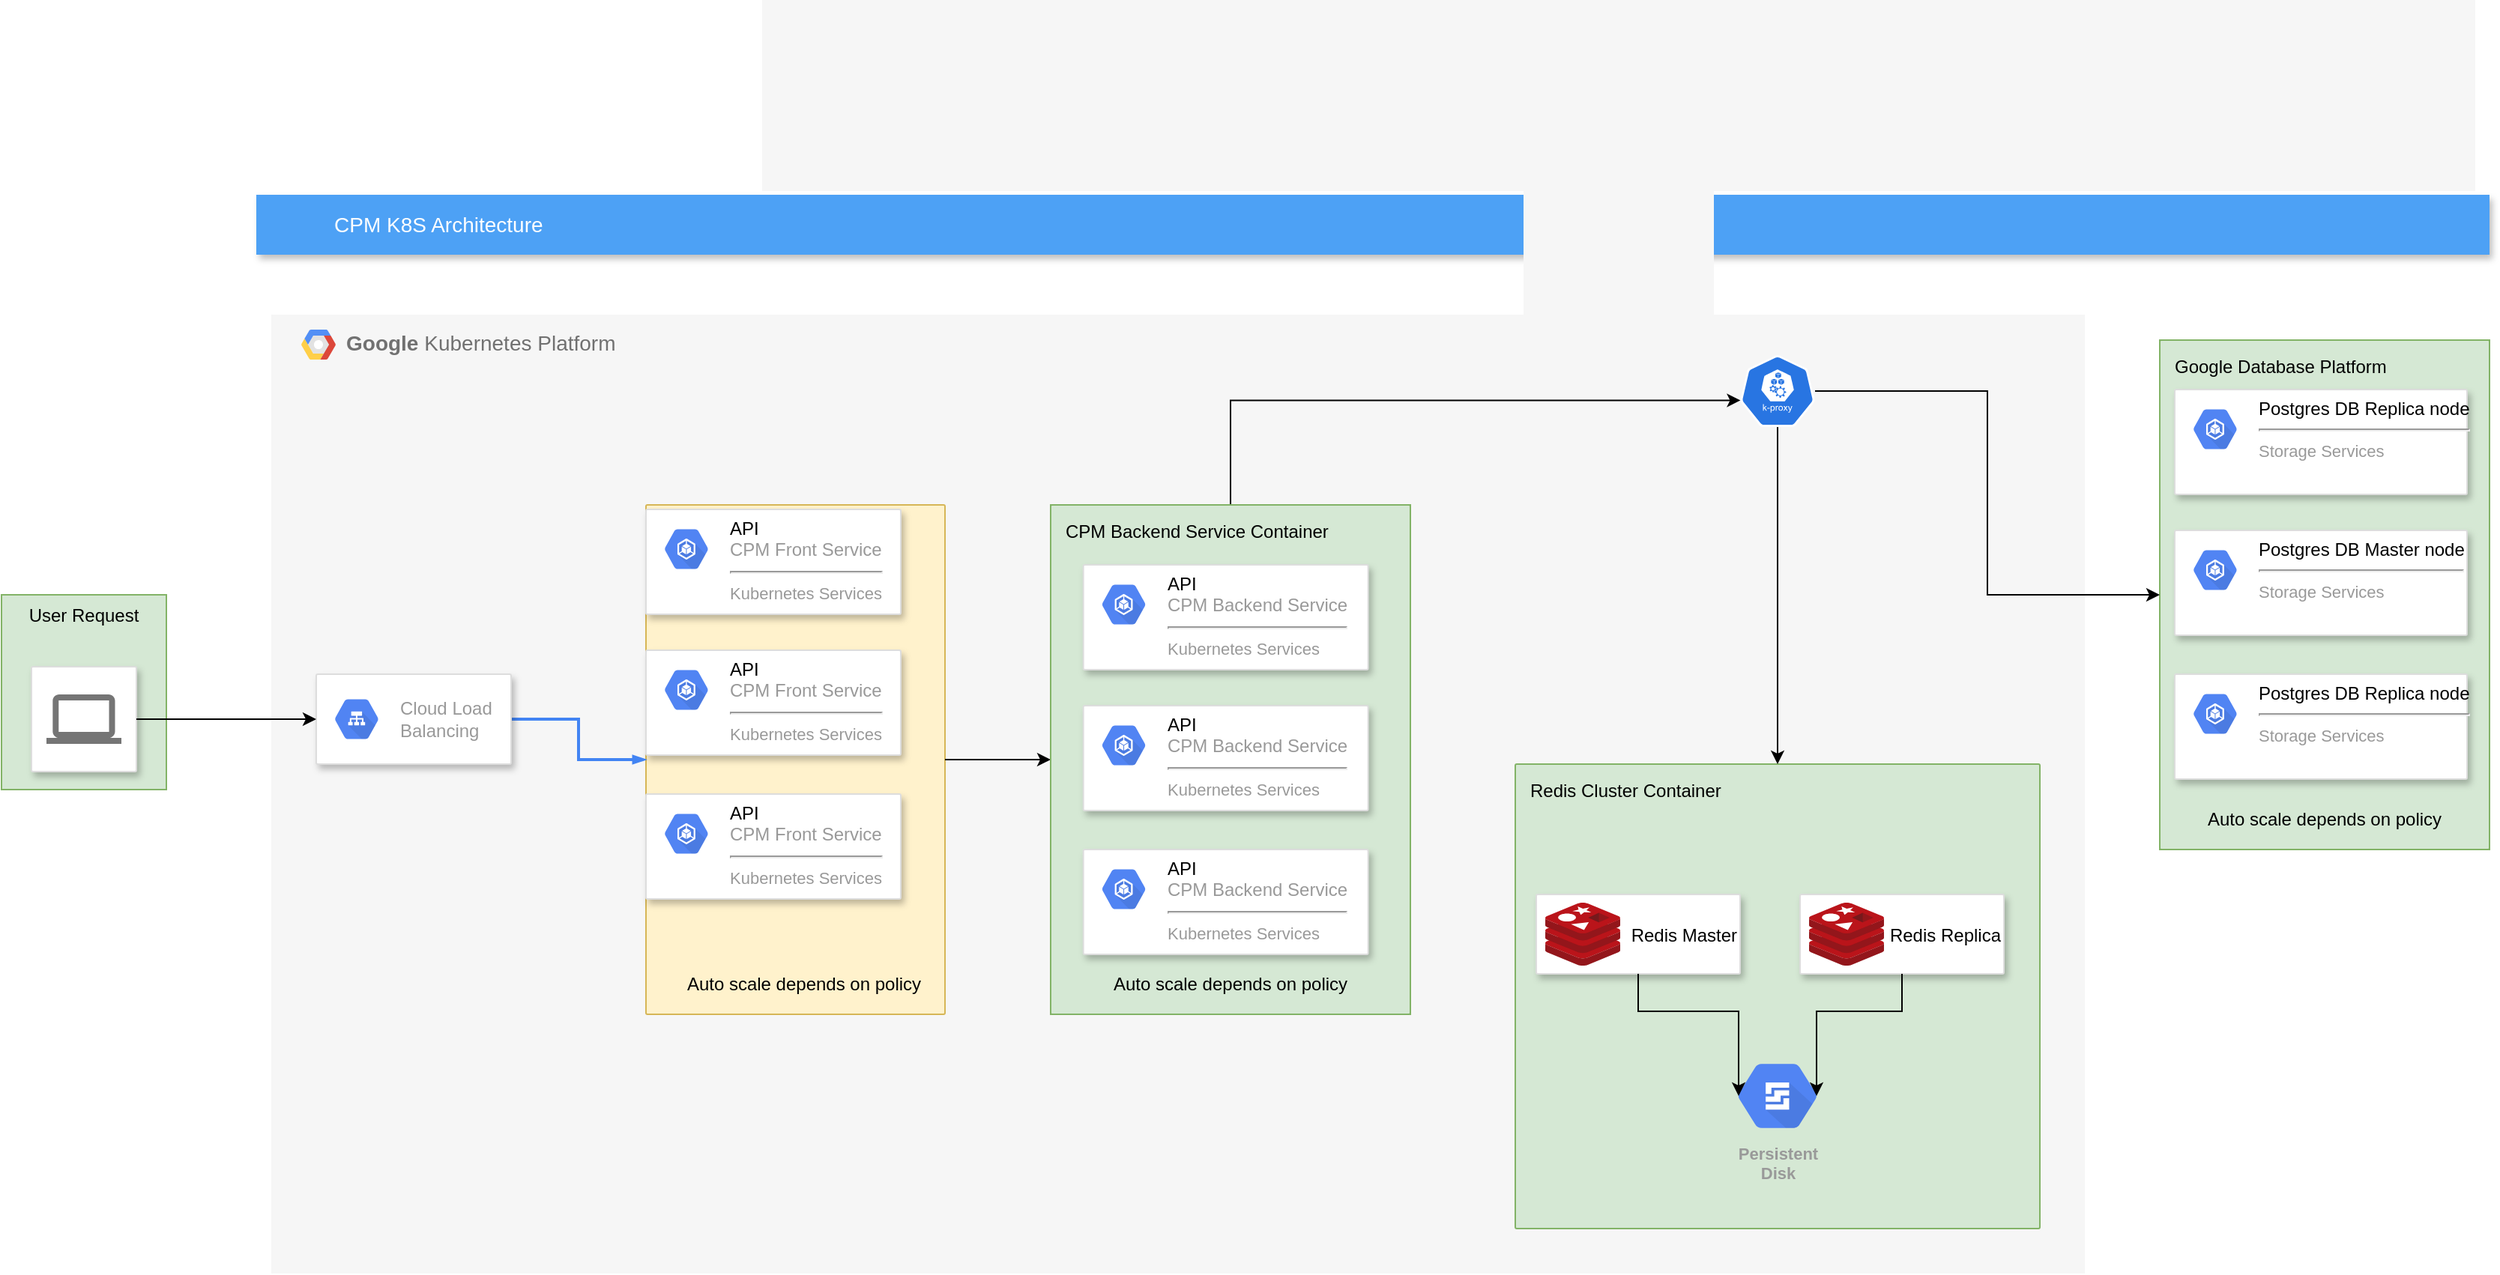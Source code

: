 <mxfile version="13.6.6" type="device"><diagram id="f106602c-feb2-e66a-4537-3a34d633f6aa" name="Page-1"><mxGraphModel dx="2184" dy="1903" grid="1" gridSize="10" guides="1" tooltips="1" connect="1" arrows="1" fold="1" page="1" pageScale="1" pageWidth="1169" pageHeight="827" background="#ffffff" math="0" shadow="0"><root><mxCell id="0"/><mxCell id="1" parent="0"/><mxCell id="14" value="&lt;b&gt;Google &lt;/b&gt;Kubernetes Platform" style="fillColor=#F6F6F6;strokeColor=none;shadow=0;gradientColor=none;fontSize=14;align=left;spacing=10;fontColor=#717171;9E9E9E;verticalAlign=top;spacingTop=-4;fontStyle=0;spacingLeft=40;html=1;" parent="1" vertex="1"><mxGeometry x="270" y="120" width="1210" height="640" as="geometry"/></mxCell><mxCell id="CVCwjj3DLdOd9N9wywKX-1023" value="" style="group;strokeColor=#82b366;fillColor=#D5E8D4;container=0;" vertex="1" connectable="0" parent="14"><mxGeometry x="520" y="127" width="240" height="340" as="geometry"/></mxCell><mxCell id="15" value="" style="shape=mxgraph.gcp2.google_cloud_platform;fillColor=#F6F6F6;strokeColor=none;shadow=0;gradientColor=none;" parent="14" vertex="1"><mxGeometry width="23" height="20" relative="1" as="geometry"><mxPoint x="20" y="10" as="offset"/></mxGeometry></mxCell><mxCell id="CVCwjj3DLdOd9N9wywKX-1020" value="" style="group" vertex="1" connectable="0" parent="14"><mxGeometry x="250" y="127" width="210" height="340" as="geometry"/></mxCell><mxCell id="CVCwjj3DLdOd9N9wywKX-1008" value="CPM Front Service Container" style="rounded=1;absoluteArcSize=1;arcSize=2;html=1;strokeColor=#d6b656;shadow=0;dashed=0;fontSize=12;align=left;verticalAlign=top;spacing=10;spacingTop=-4;fillColor=#fff2cc;" vertex="1" parent="CVCwjj3DLdOd9N9wywKX-1020"><mxGeometry width="199.5" height="340" as="geometry"/></mxCell><mxCell id="CVCwjj3DLdOd9N9wywKX-1021" value="Auto scale depends on policy" style="text;html=1;strokeColor=none;fillColor=none;align=center;verticalAlign=middle;whiteSpace=wrap;rounded=0;" vertex="1" parent="CVCwjj3DLdOd9N9wywKX-1020"><mxGeometry x="10.5" y="310" width="189" height="20" as="geometry"/></mxCell><mxCell id="CVCwjj3DLdOd9N9wywKX-1033" value="" style="group;strokeColor=#82b366;fillColor=#D5E8D4;" vertex="1" connectable="0" parent="14"><mxGeometry x="1260" y="17" width="220" height="340" as="geometry"/></mxCell><mxCell id="CVCwjj3DLdOd9N9wywKX-1034" value="Google Database Platform" style="rounded=1;absoluteArcSize=1;arcSize=2;html=1;strokeColor=#82b366;shadow=0;dashed=0;fontSize=12;align=left;verticalAlign=top;spacing=10;spacingTop=-4;fillColor=#d5e8d4;" vertex="1" parent="CVCwjj3DLdOd9N9wywKX-1033"><mxGeometry width="220" height="340" as="geometry"/></mxCell><mxCell id="CVCwjj3DLdOd9N9wywKX-1035" value="Auto scale depends on policy" style="text;html=1;strokeColor=none;fillColor=none;align=center;verticalAlign=middle;whiteSpace=wrap;rounded=0;" vertex="1" parent="CVCwjj3DLdOd9N9wywKX-1033"><mxGeometry x="20" y="310" width="180" height="20" as="geometry"/></mxCell><mxCell id="CVCwjj3DLdOd9N9wywKX-1094" value="" style="edgeStyle=orthogonalEdgeStyle;rounded=0;orthogonalLoop=1;jettySize=auto;html=1;entryX=0;entryY=0.5;entryDx=0;entryDy=0;" edge="1" parent="14" source="CVCwjj3DLdOd9N9wywKX-1008" target="CVCwjj3DLdOd9N9wywKX-1024"><mxGeometry relative="1" as="geometry"><mxPoint x="569.25" y="297" as="targetPoint"/></mxGeometry></mxCell><mxCell id="CVCwjj3DLdOd9N9wywKX-1098" value="" style="edgeStyle=orthogonalEdgeStyle;rounded=0;orthogonalLoop=1;jettySize=auto;html=1;entryX=0.005;entryY=0.63;entryDx=0;entryDy=0;entryPerimeter=0;" edge="1" parent="14" source="CVCwjj3DLdOd9N9wywKX-1024" target="CVCwjj3DLdOd9N9wywKX-1096"><mxGeometry relative="1" as="geometry"><mxPoint x="639.995" y="-83" as="targetPoint"/><Array as="points"><mxPoint x="640" y="57"/></Array></mxGeometry></mxCell><mxCell id="CVCwjj3DLdOd9N9wywKX-1024" value="CPM Backend Service Container" style="rounded=1;absoluteArcSize=1;arcSize=2;html=1;strokeColor=#82b366;shadow=0;dashed=0;fontSize=12;align=left;verticalAlign=top;spacing=10;spacingTop=-4;fillColor=#d5e8d4;" vertex="1" parent="14"><mxGeometry x="519.995" y="127" width="240.0" height="340" as="geometry"/></mxCell><mxCell id="CVCwjj3DLdOd9N9wywKX-1025" value="Auto scale depends on policy" style="text;html=1;strokeColor=none;fillColor=none;align=center;verticalAlign=middle;whiteSpace=wrap;rounded=0;" vertex="1" parent="14"><mxGeometry x="541.818" y="437" width="196.364" height="20" as="geometry"/></mxCell><mxCell id="CVCwjj3DLdOd9N9wywKX-1026" value="" style="group" vertex="1" connectable="0" parent="14"><mxGeometry x="541.82" y="167" width="190" height="260" as="geometry"/></mxCell><mxCell id="CVCwjj3DLdOd9N9wywKX-1027" value="" style="strokeColor=#dddddd;fillColor=#ffffff;shadow=1;strokeWidth=1;rounded=1;absoluteArcSize=1;arcSize=2;fontSize=11;fontColor=#9E9E9E;align=center;html=1;" vertex="1" parent="CVCwjj3DLdOd9N9wywKX-1026"><mxGeometry y="190" width="190" height="70" as="geometry"/></mxCell><mxCell id="CVCwjj3DLdOd9N9wywKX-1028" value="&lt;font color=&quot;#000000&quot;&gt;API&lt;/font&gt;&lt;br&gt;CPM Backend Service&lt;hr&gt;&lt;font style=&quot;font-size: 11px&quot;&gt;Kubernetes Services&lt;/font&gt;" style="dashed=0;connectable=0;html=1;fillColor=#5184F3;strokeColor=none;shape=mxgraph.gcp2.hexIcon;prIcon=container_engine;part=1;labelPosition=right;verticalLabelPosition=middle;align=left;verticalAlign=top;spacingLeft=5;fontColor=#999999;fontSize=12;spacingTop=-8;" vertex="1" parent="CVCwjj3DLdOd9N9wywKX-1027"><mxGeometry width="44" height="39" relative="1" as="geometry"><mxPoint x="5" y="7" as="offset"/></mxGeometry></mxCell><mxCell id="CVCwjj3DLdOd9N9wywKX-1029" value="" style="strokeColor=#dddddd;fillColor=#ffffff;shadow=1;strokeWidth=1;rounded=1;absoluteArcSize=1;arcSize=2;fontSize=11;fontColor=#9E9E9E;align=center;html=1;" vertex="1" parent="CVCwjj3DLdOd9N9wywKX-1026"><mxGeometry y="94" width="190" height="70" as="geometry"/></mxCell><mxCell id="CVCwjj3DLdOd9N9wywKX-1030" value="&lt;font color=&quot;#000000&quot;&gt;API&lt;/font&gt;&lt;br&gt;CPM Backend Service&lt;hr&gt;&lt;font style=&quot;font-size: 11px&quot;&gt;Kubernetes Services&lt;/font&gt;" style="dashed=0;connectable=0;html=1;fillColor=#5184F3;strokeColor=none;shape=mxgraph.gcp2.hexIcon;prIcon=container_engine;part=1;labelPosition=right;verticalLabelPosition=middle;align=left;verticalAlign=top;spacingLeft=5;fontColor=#999999;fontSize=12;spacingTop=-8;" vertex="1" parent="CVCwjj3DLdOd9N9wywKX-1029"><mxGeometry width="44" height="39" relative="1" as="geometry"><mxPoint x="5" y="7" as="offset"/></mxGeometry></mxCell><mxCell id="CVCwjj3DLdOd9N9wywKX-1031" value="" style="strokeColor=#dddddd;fillColor=#ffffff;shadow=1;strokeWidth=1;rounded=1;absoluteArcSize=1;arcSize=2;fontSize=11;fontColor=#9E9E9E;align=center;html=1;" vertex="1" parent="CVCwjj3DLdOd9N9wywKX-1026"><mxGeometry width="190" height="70" as="geometry"/></mxCell><mxCell id="CVCwjj3DLdOd9N9wywKX-1032" value="&lt;font color=&quot;#000000&quot;&gt;API&lt;/font&gt;&lt;br&gt;CPM Backend Service&lt;hr&gt;&lt;font style=&quot;font-size: 11px&quot;&gt;Kubernetes Services&lt;/font&gt;" style="dashed=0;connectable=0;html=1;fillColor=#5184F3;strokeColor=none;shape=mxgraph.gcp2.hexIcon;prIcon=container_engine;part=1;labelPosition=right;verticalLabelPosition=middle;align=left;verticalAlign=top;spacingLeft=5;fontColor=#999999;fontSize=12;spacingTop=-8;" vertex="1" parent="CVCwjj3DLdOd9N9wywKX-1031"><mxGeometry width="44" height="39" relative="1" as="geometry"><mxPoint x="5" y="7" as="offset"/></mxGeometry></mxCell><mxCell id="CVCwjj3DLdOd9N9wywKX-1095" value="Redis Cluster Container" style="rounded=1;absoluteArcSize=1;arcSize=2;html=1;strokeColor=#82b366;shadow=0;dashed=0;fontSize=12;align=left;verticalAlign=top;spacing=10;spacingTop=-4;fillColor=#d5e8d4;" vertex="1" parent="14"><mxGeometry x="830" y="300" width="350" height="310" as="geometry"/></mxCell><mxCell id="CVCwjj3DLdOd9N9wywKX-1100" value="" style="edgeStyle=orthogonalEdgeStyle;rounded=0;orthogonalLoop=1;jettySize=auto;html=1;entryX=0;entryY=0.5;entryDx=0;entryDy=0;" edge="1" parent="14" source="CVCwjj3DLdOd9N9wywKX-1096" target="CVCwjj3DLdOd9N9wywKX-1034"><mxGeometry relative="1" as="geometry"><mxPoint x="825.0" y="41" as="targetPoint"/></mxGeometry></mxCell><mxCell id="CVCwjj3DLdOd9N9wywKX-1102" value="" style="edgeStyle=orthogonalEdgeStyle;rounded=0;orthogonalLoop=1;jettySize=auto;html=1;entryX=0.5;entryY=0;entryDx=0;entryDy=0;" edge="1" parent="14" source="CVCwjj3DLdOd9N9wywKX-1096" target="CVCwjj3DLdOd9N9wywKX-1095"><mxGeometry relative="1" as="geometry"><mxPoint x="925.0" y="139" as="targetPoint"/></mxGeometry></mxCell><mxCell id="CVCwjj3DLdOd9N9wywKX-1096" value="" style="html=1;dashed=0;whitespace=wrap;fillColor=#2875E2;strokeColor=#ffffff;points=[[0.005,0.63,0],[0.1,0.2,0],[0.9,0.2,0],[0.5,0,0],[0.995,0.63,0],[0.72,0.99,0],[0.5,1,0],[0.28,0.99,0]];shape=mxgraph.kubernetes.icon;prIcon=k_proxy" vertex="1" parent="14"><mxGeometry x="980" y="27" width="50" height="48" as="geometry"/></mxCell><mxCell id="CVCwjj3DLdOd9N9wywKX-1106" value="" style="group" vertex="1" connectable="0" parent="14"><mxGeometry x="844" y="387" width="136" height="53" as="geometry"/></mxCell><mxCell id="CVCwjj3DLdOd9N9wywKX-1103" value="Redis Master" style="strokeColor=#dddddd;shadow=1;strokeWidth=1;rounded=1;absoluteArcSize=1;arcSize=2;fillColor=#FFFFFF;align=right;" vertex="1" parent="CVCwjj3DLdOd9N9wywKX-1106"><mxGeometry width="136" height="53" as="geometry"/></mxCell><mxCell id="CVCwjj3DLdOd9N9wywKX-1105" value="" style="aspect=fixed;html=1;points=[];align=center;image;fontSize=12;image=img/lib/mscae/Cache_Redis_Product.svg;fillColor=#FFFFFF;" vertex="1" parent="CVCwjj3DLdOd9N9wywKX-1106"><mxGeometry x="6" y="5.5" width="50" height="42" as="geometry"/></mxCell><mxCell id="CVCwjj3DLdOd9N9wywKX-1107" value="" style="group" vertex="1" connectable="0" parent="14"><mxGeometry x="1020" y="387" width="136" height="53" as="geometry"/></mxCell><mxCell id="CVCwjj3DLdOd9N9wywKX-1108" value="Redis Replica" style="strokeColor=#dddddd;shadow=1;strokeWidth=1;rounded=1;absoluteArcSize=1;arcSize=2;fillColor=#FFFFFF;align=right;" vertex="1" parent="CVCwjj3DLdOd9N9wywKX-1107"><mxGeometry width="136" height="53" as="geometry"/></mxCell><mxCell id="CVCwjj3DLdOd9N9wywKX-1109" value="" style="aspect=fixed;html=1;points=[];align=center;image;fontSize=12;image=img/lib/mscae/Cache_Redis_Product.svg;fillColor=#FFFFFF;" vertex="1" parent="CVCwjj3DLdOd9N9wywKX-1107"><mxGeometry x="6" y="5.5" width="50" height="42" as="geometry"/></mxCell><mxCell id="CVCwjj3DLdOd9N9wywKX-1110" value="Persistent&#10;Disk" style="html=1;fillColor=#5184F3;strokeColor=none;verticalAlign=top;labelPosition=center;verticalLabelPosition=bottom;align=center;spacingTop=-6;fontSize=11;fontStyle=1;fontColor=#999999;shape=mxgraph.gcp2.hexIcon;prIcon=persistent_disk" vertex="1" parent="14"><mxGeometry x="965" y="490" width="80" height="63" as="geometry"/></mxCell><mxCell id="CVCwjj3DLdOd9N9wywKX-1114" value="" style="edgeStyle=orthogonalEdgeStyle;rounded=0;orthogonalLoop=1;jettySize=auto;html=1;entryX=0.825;entryY=0.5;entryDx=0;entryDy=0;entryPerimeter=0;" edge="1" parent="14" source="CVCwjj3DLdOd9N9wywKX-1108" target="CVCwjj3DLdOd9N9wywKX-1110"><mxGeometry relative="1" as="geometry"><mxPoint x="1088.0" y="506.5" as="targetPoint"/></mxGeometry></mxCell><mxCell id="CVCwjj3DLdOd9N9wywKX-1116" value="" style="edgeStyle=orthogonalEdgeStyle;rounded=0;orthogonalLoop=1;jettySize=auto;html=1;entryX=0.175;entryY=0.5;entryDx=0;entryDy=0;entryPerimeter=0;" edge="1" parent="14" source="CVCwjj3DLdOd9N9wywKX-1103" target="CVCwjj3DLdOd9N9wywKX-1110"><mxGeometry relative="1" as="geometry"><mxPoint x="912.0" y="506.5" as="targetPoint"/></mxGeometry></mxCell><mxCell id="818" value="CPM K8S Architecture" style="fillColor=#4DA1F5;strokeColor=none;shadow=1;gradientColor=none;fontSize=14;align=left;spacingLeft=50;fontColor=#ffffff;html=1;" parent="1" vertex="1"><mxGeometry x="260" y="40" width="1490" height="40" as="geometry"/></mxCell><mxCell id="1000" style="edgeStyle=orthogonalEdgeStyle;rounded=0;elbow=vertical;html=1;labelBackgroundColor=none;startFill=1;startSize=4;endArrow=blockThin;endFill=1;endSize=4;jettySize=auto;orthogonalLoop=1;strokeColor=#4284F3;strokeWidth=2;fontSize=12;fontColor=#000000;align=left;dashed=0;entryX=0;entryY=0.5;entryDx=0;entryDy=0;" parent="1" source="989" target="CVCwjj3DLdOd9N9wywKX-1008" edge="1"><mxGeometry relative="1" as="geometry"><mxPoint x="480" y="235" as="targetPoint"/></mxGeometry></mxCell><mxCell id="989" value="" style="strokeColor=#dddddd;fillColor=#ffffff;shadow=1;strokeWidth=1;rounded=1;absoluteArcSize=1;arcSize=2;fontSize=11;fontColor=#9E9E9E;align=center;html=1;" parent="1" vertex="1"><mxGeometry x="300" y="360" width="130" height="60" as="geometry"/></mxCell><mxCell id="990" value="Cloud Load&#10;Balancing" style="dashed=0;connectable=0;html=1;fillColor=#5184F3;strokeColor=none;shape=mxgraph.gcp2.hexIcon;prIcon=cloud_load_balancing;part=1;labelPosition=right;verticalLabelPosition=middle;align=left;verticalAlign=middle;spacingLeft=5;fontColor=#999999;fontSize=12;" parent="989" vertex="1"><mxGeometry y="0.5" width="44" height="39" relative="1" as="geometry"><mxPoint x="5" y="-19.5" as="offset"/></mxGeometry></mxCell><mxCell id="CVCwjj3DLdOd9N9wywKX-1010" value="" style="group" vertex="1" connectable="0" parent="1"><mxGeometry x="140" y="-90" width="110" height="130" as="geometry"/></mxCell><mxCell id="CVCwjj3DLdOd9N9wywKX-1011" value="" style="group" vertex="1" connectable="0" parent="CVCwjj3DLdOd9N9wywKX-1010"><mxGeometry width="110" height="130" as="geometry"/></mxCell><mxCell id="CVCwjj3DLdOd9N9wywKX-1014" value="" style="group" vertex="1" connectable="0" parent="1"><mxGeometry x="90" y="320" width="110" height="130" as="geometry"/></mxCell><mxCell id="CVCwjj3DLdOd9N9wywKX-1001" value="User Request" style="group;fillColor=#d5e8d4;strokeColor=#82b366;container=0;" vertex="1" connectable="0" parent="CVCwjj3DLdOd9N9wywKX-1014"><mxGeometry y="-13" width="110" height="130" as="geometry"/></mxCell><mxCell id="987" value="" style="strokeColor=#dddddd;fillColor=#ffffff;shadow=1;strokeWidth=1;rounded=1;absoluteArcSize=1;arcSize=2;labelPosition=center;verticalLabelPosition=middle;align=center;verticalAlign=bottom;spacingLeft=0;fontColor=#999999;fontSize=12;whiteSpace=wrap;spacingBottom=2;html=1;" parent="CVCwjj3DLdOd9N9wywKX-1014" vertex="1"><mxGeometry x="20" y="35" width="70" height="70" as="geometry"/></mxCell><mxCell id="988" value="" style="dashed=0;connectable=0;html=1;fillColor=#757575;strokeColor=none;shape=mxgraph.gcp2.laptop;part=1;" parent="987" vertex="1"><mxGeometry x="0.5" width="50" height="33" relative="1" as="geometry"><mxPoint x="-25" y="18.5" as="offset"/></mxGeometry></mxCell><mxCell id="CVCwjj3DLdOd9N9wywKX-1015" value="" style="edgeStyle=orthogonalEdgeStyle;rounded=0;orthogonalLoop=1;jettySize=auto;html=1;" edge="1" parent="1" source="987" target="989"><mxGeometry relative="1" as="geometry"/></mxCell><mxCell id="CVCwjj3DLdOd9N9wywKX-1017" value="" style="group" vertex="1" connectable="0" parent="1"><mxGeometry x="520" y="250" width="170" height="260" as="geometry"/></mxCell><mxCell id="995" value="" style="strokeColor=#dddddd;fillColor=#ffffff;shadow=1;strokeWidth=1;rounded=1;absoluteArcSize=1;arcSize=2;fontSize=11;fontColor=#9E9E9E;align=center;html=1;" parent="CVCwjj3DLdOd9N9wywKX-1017" vertex="1"><mxGeometry y="190" width="170" height="70" as="geometry"/></mxCell><mxCell id="996" value="&lt;font color=&quot;#000000&quot;&gt;API&lt;/font&gt;&lt;br&gt;CPM Front Service&lt;hr&gt;&lt;font style=&quot;font-size: 11px&quot;&gt;Kubernetes Services&lt;/font&gt;" style="dashed=0;connectable=0;html=1;fillColor=#5184F3;strokeColor=none;shape=mxgraph.gcp2.hexIcon;prIcon=container_engine;part=1;labelPosition=right;verticalLabelPosition=middle;align=left;verticalAlign=top;spacingLeft=5;fontColor=#999999;fontSize=12;spacingTop=-8;" parent="995" vertex="1"><mxGeometry width="44" height="39" relative="1" as="geometry"><mxPoint x="5" y="7" as="offset"/></mxGeometry></mxCell><mxCell id="CVCwjj3DLdOd9N9wywKX-1003" value="" style="strokeColor=#dddddd;fillColor=#ffffff;shadow=1;strokeWidth=1;rounded=1;absoluteArcSize=1;arcSize=2;fontSize=11;fontColor=#9E9E9E;align=center;html=1;" vertex="1" parent="CVCwjj3DLdOd9N9wywKX-1017"><mxGeometry y="94" width="170" height="70" as="geometry"/></mxCell><mxCell id="CVCwjj3DLdOd9N9wywKX-1004" value="&lt;font color=&quot;#000000&quot;&gt;API&lt;/font&gt;&lt;br&gt;CPM Front Service&lt;hr&gt;&lt;font style=&quot;font-size: 11px&quot;&gt;Kubernetes Services&lt;/font&gt;" style="dashed=0;connectable=0;html=1;fillColor=#5184F3;strokeColor=none;shape=mxgraph.gcp2.hexIcon;prIcon=container_engine;part=1;labelPosition=right;verticalLabelPosition=middle;align=left;verticalAlign=top;spacingLeft=5;fontColor=#999999;fontSize=12;spacingTop=-8;" vertex="1" parent="CVCwjj3DLdOd9N9wywKX-1003"><mxGeometry width="44" height="39" relative="1" as="geometry"><mxPoint x="5" y="7" as="offset"/></mxGeometry></mxCell><mxCell id="CVCwjj3DLdOd9N9wywKX-1006" value="" style="strokeColor=#dddddd;fillColor=#ffffff;shadow=1;strokeWidth=1;rounded=1;absoluteArcSize=1;arcSize=2;fontSize=11;fontColor=#9E9E9E;align=center;html=1;" vertex="1" parent="CVCwjj3DLdOd9N9wywKX-1017"><mxGeometry width="170" height="70" as="geometry"/></mxCell><mxCell id="CVCwjj3DLdOd9N9wywKX-1007" value="&lt;font color=&quot;#000000&quot;&gt;API&lt;/font&gt;&lt;br&gt;CPM Front Service&lt;hr&gt;&lt;font style=&quot;font-size: 11px&quot;&gt;Kubernetes Services&lt;/font&gt;" style="dashed=0;connectable=0;html=1;fillColor=#5184F3;strokeColor=none;shape=mxgraph.gcp2.hexIcon;prIcon=container_engine;part=1;labelPosition=right;verticalLabelPosition=middle;align=left;verticalAlign=top;spacingLeft=5;fontColor=#999999;fontSize=12;spacingTop=-8;" vertex="1" parent="CVCwjj3DLdOd9N9wywKX-1006"><mxGeometry width="44" height="39" relative="1" as="geometry"><mxPoint x="5" y="7" as="offset"/></mxGeometry></mxCell><mxCell id="CVCwjj3DLdOd9N9wywKX-1036" value="" style="group" vertex="1" connectable="0" parent="1"><mxGeometry x="1540" y="170" width="195" height="260" as="geometry"/></mxCell><mxCell id="CVCwjj3DLdOd9N9wywKX-1037" value="" style="strokeColor=#dddddd;fillColor=#ffffff;shadow=1;strokeWidth=1;rounded=1;absoluteArcSize=1;arcSize=2;fontSize=11;fontColor=#9E9E9E;align=center;html=1;" vertex="1" parent="CVCwjj3DLdOd9N9wywKX-1036"><mxGeometry y="190" width="195.0" height="70" as="geometry"/></mxCell><mxCell id="CVCwjj3DLdOd9N9wywKX-1038" value="&lt;span style=&quot;color: rgb(0 , 0 , 0)&quot;&gt;Postgres DB Replica node&lt;/span&gt;&lt;br&gt;&lt;hr&gt;&lt;font style=&quot;font-size: 11px&quot;&gt;Storage Services&lt;/font&gt;" style="dashed=0;connectable=0;html=1;fillColor=#5184F3;strokeColor=none;shape=mxgraph.gcp2.hexIcon;prIcon=container_engine;part=1;labelPosition=right;verticalLabelPosition=middle;align=left;verticalAlign=top;spacingLeft=5;fontColor=#999999;fontSize=12;spacingTop=-8;" vertex="1" parent="CVCwjj3DLdOd9N9wywKX-1037"><mxGeometry width="44" height="39" relative="1" as="geometry"><mxPoint x="5" y="7" as="offset"/></mxGeometry></mxCell><mxCell id="CVCwjj3DLdOd9N9wywKX-1039" value="" style="strokeColor=#dddddd;fillColor=#ffffff;shadow=1;strokeWidth=1;rounded=1;absoluteArcSize=1;arcSize=2;fontSize=11;fontColor=#9E9E9E;align=center;html=1;" vertex="1" parent="CVCwjj3DLdOd9N9wywKX-1036"><mxGeometry y="94" width="195.0" height="70" as="geometry"/></mxCell><mxCell id="CVCwjj3DLdOd9N9wywKX-1040" value="&lt;span style=&quot;color: rgb(0 , 0 , 0)&quot;&gt;Postgres DB Master node&lt;/span&gt;&lt;br&gt;&lt;hr&gt;&lt;font style=&quot;font-size: 11px&quot;&gt;Storage Services&lt;/font&gt;" style="dashed=0;connectable=0;html=1;fillColor=#5184F3;strokeColor=none;shape=mxgraph.gcp2.hexIcon;prIcon=container_engine;part=1;labelPosition=right;verticalLabelPosition=middle;align=left;verticalAlign=top;spacingLeft=5;fontColor=#999999;fontSize=12;spacingTop=-8;" vertex="1" parent="CVCwjj3DLdOd9N9wywKX-1039"><mxGeometry width="44" height="39" relative="1" as="geometry"><mxPoint x="5" y="7" as="offset"/></mxGeometry></mxCell><mxCell id="CVCwjj3DLdOd9N9wywKX-1041" value="" style="strokeColor=#dddddd;fillColor=#ffffff;shadow=1;strokeWidth=1;rounded=1;absoluteArcSize=1;arcSize=2;fontSize=11;fontColor=#9E9E9E;align=center;html=1;" vertex="1" parent="CVCwjj3DLdOd9N9wywKX-1036"><mxGeometry width="195.0" height="70" as="geometry"/></mxCell><mxCell id="CVCwjj3DLdOd9N9wywKX-1042" value="&lt;font color=&quot;#000000&quot;&gt;Postgres DB Replica node&lt;/font&gt;&lt;br&gt;&lt;hr&gt;&lt;font style=&quot;font-size: 11px&quot;&gt;Storage Services&lt;/font&gt;" style="dashed=0;connectable=0;html=1;fillColor=#5184F3;strokeColor=none;shape=mxgraph.gcp2.hexIcon;prIcon=container_engine;part=1;labelPosition=right;verticalLabelPosition=middle;align=left;verticalAlign=top;spacingLeft=5;fontColor=#999999;fontSize=12;spacingTop=-8;" vertex="1" parent="CVCwjj3DLdOd9N9wywKX-1041"><mxGeometry width="44" height="39" relative="1" as="geometry"><mxPoint x="5" y="7" as="offset"/></mxGeometry></mxCell></root></mxGraphModel></diagram></mxfile>